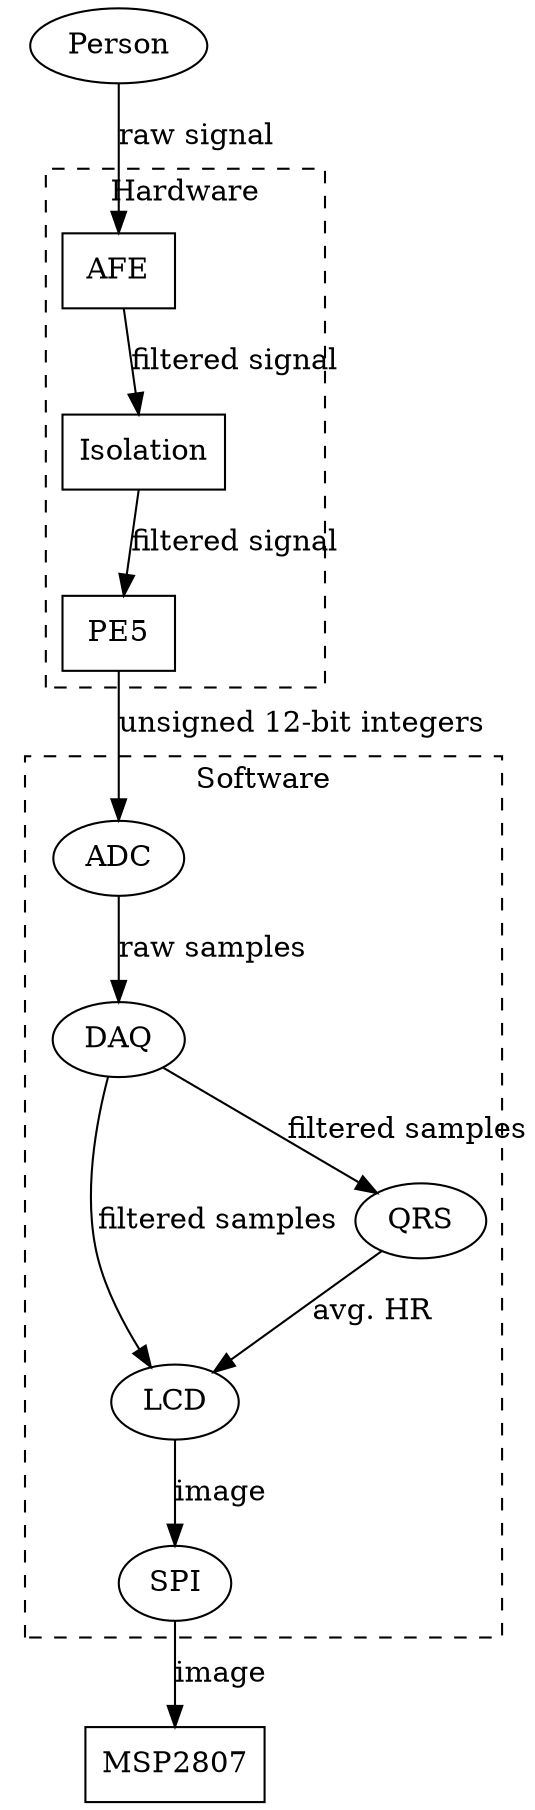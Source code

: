 digraph {
    rankdir=TD;
    
    Person

    subgraph cluster_afe{
        label="Hardware"
        style="dashed"
        node[shape=rect]
        AFE, Isolation, PE5
    };

    subgraph cluster_sw{
        label="Software"
        style="dashed"
        node[shape=ellipse]
        ADC, DAQ, LCD, QRS, SPI
    };

    MSP2807[shape=rect]

    // Connections
    Person -> AFE[label="raw signal"]
    AFE -> Isolation[label="filtered signal"]
    Isolation -> PE5[label="filtered signal"]
    PE5 -> ADC[label="unsigned 12-bit integers"]
    ADC -> DAQ[label="raw samples"]
    DAQ -> {LCD, QRS}[label="filtered samples"]
    QRS -> LCD[label="avg. HR"]
    LCD -> SPI -> MSP2807[label="image"]

}